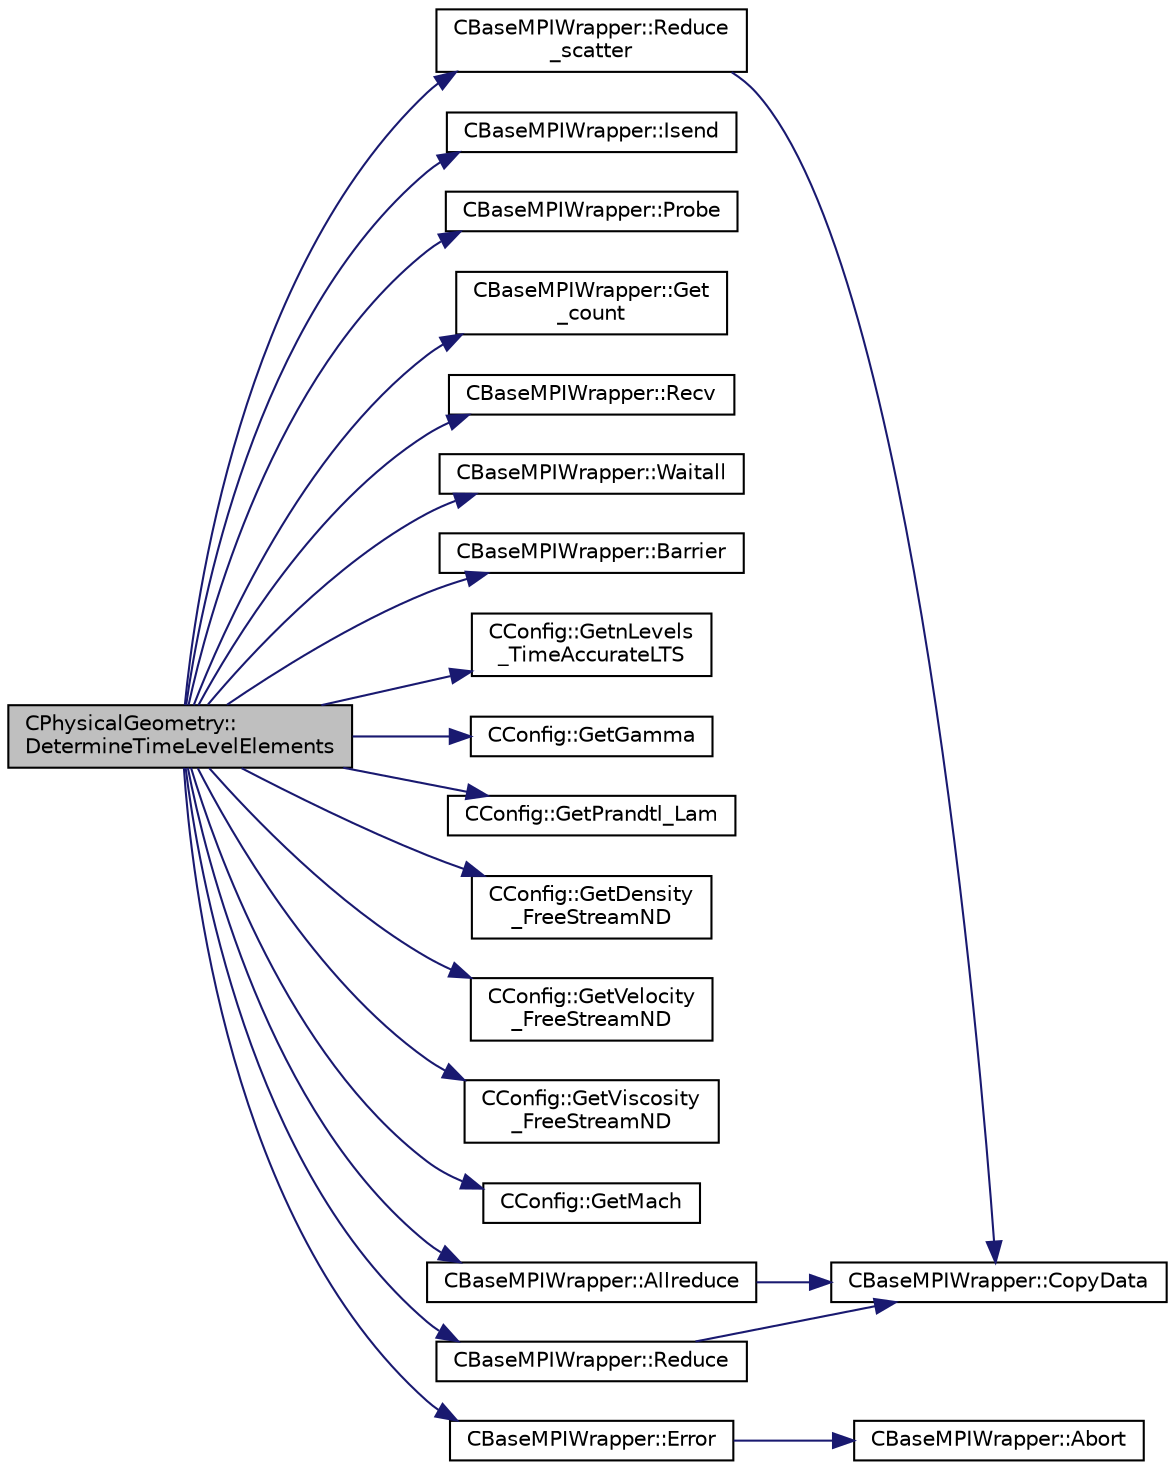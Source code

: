 digraph "CPhysicalGeometry::DetermineTimeLevelElements"
{
  edge [fontname="Helvetica",fontsize="10",labelfontname="Helvetica",labelfontsize="10"];
  node [fontname="Helvetica",fontsize="10",shape=record];
  rankdir="LR";
  Node450 [label="CPhysicalGeometry::\lDetermineTimeLevelElements",height=0.2,width=0.4,color="black", fillcolor="grey75", style="filled", fontcolor="black"];
  Node450 -> Node451 [color="midnightblue",fontsize="10",style="solid",fontname="Helvetica"];
  Node451 [label="CBaseMPIWrapper::Reduce\l_scatter",height=0.2,width=0.4,color="black", fillcolor="white", style="filled",URL="$class_c_base_m_p_i_wrapper.html#aad7f1563eb99152f7e23f462fee5c9c3"];
  Node451 -> Node452 [color="midnightblue",fontsize="10",style="solid",fontname="Helvetica"];
  Node452 [label="CBaseMPIWrapper::CopyData",height=0.2,width=0.4,color="black", fillcolor="white", style="filled",URL="$class_c_base_m_p_i_wrapper.html#a4725cc1dd65b161b483e812a538a5e36"];
  Node450 -> Node453 [color="midnightblue",fontsize="10",style="solid",fontname="Helvetica"];
  Node453 [label="CBaseMPIWrapper::Isend",height=0.2,width=0.4,color="black", fillcolor="white", style="filled",URL="$class_c_base_m_p_i_wrapper.html#a43a415ec11a029ade218eaf8c807a817"];
  Node450 -> Node454 [color="midnightblue",fontsize="10",style="solid",fontname="Helvetica"];
  Node454 [label="CBaseMPIWrapper::Probe",height=0.2,width=0.4,color="black", fillcolor="white", style="filled",URL="$class_c_base_m_p_i_wrapper.html#a18215cfe692fc1e82232e155504c1711"];
  Node450 -> Node455 [color="midnightblue",fontsize="10",style="solid",fontname="Helvetica"];
  Node455 [label="CBaseMPIWrapper::Get\l_count",height=0.2,width=0.4,color="black", fillcolor="white", style="filled",URL="$class_c_base_m_p_i_wrapper.html#a2b80feee34755a59d180ab64eb2d712b"];
  Node450 -> Node456 [color="midnightblue",fontsize="10",style="solid",fontname="Helvetica"];
  Node456 [label="CBaseMPIWrapper::Recv",height=0.2,width=0.4,color="black", fillcolor="white", style="filled",URL="$class_c_base_m_p_i_wrapper.html#a2a0cf206352327fc745b3848b8c6d130"];
  Node450 -> Node457 [color="midnightblue",fontsize="10",style="solid",fontname="Helvetica"];
  Node457 [label="CBaseMPIWrapper::Waitall",height=0.2,width=0.4,color="black", fillcolor="white", style="filled",URL="$class_c_base_m_p_i_wrapper.html#a7a83091a6fcdc392a11be74734362eaa"];
  Node450 -> Node458 [color="midnightblue",fontsize="10",style="solid",fontname="Helvetica"];
  Node458 [label="CBaseMPIWrapper::Barrier",height=0.2,width=0.4,color="black", fillcolor="white", style="filled",URL="$class_c_base_m_p_i_wrapper.html#a07f24df31c87ac960540ce8ac2b407d2"];
  Node450 -> Node459 [color="midnightblue",fontsize="10",style="solid",fontname="Helvetica"];
  Node459 [label="CConfig::GetnLevels\l_TimeAccurateLTS",height=0.2,width=0.4,color="black", fillcolor="white", style="filled",URL="$class_c_config.html#a957e791919e7c6947131c06aedc7ff8d",tooltip="Get the number of time levels for time accurate local time stepping. "];
  Node450 -> Node460 [color="midnightblue",fontsize="10",style="solid",fontname="Helvetica"];
  Node460 [label="CConfig::GetGamma",height=0.2,width=0.4,color="black", fillcolor="white", style="filled",URL="$class_c_config.html#a5f01bbbd9c331ecea38eebbe9cc9cd4e",tooltip="Get the value of the Gamma of fluid (ratio of specific heats). "];
  Node450 -> Node461 [color="midnightblue",fontsize="10",style="solid",fontname="Helvetica"];
  Node461 [label="CConfig::GetPrandtl_Lam",height=0.2,width=0.4,color="black", fillcolor="white", style="filled",URL="$class_c_config.html#a619cb1400d6c944e83ad0ffe82deb021",tooltip="Get the value of the laminar Prandtl number. "];
  Node450 -> Node462 [color="midnightblue",fontsize="10",style="solid",fontname="Helvetica"];
  Node462 [label="CConfig::GetDensity\l_FreeStreamND",height=0.2,width=0.4,color="black", fillcolor="white", style="filled",URL="$class_c_config.html#acc0e8477d26aab6003845d62cb43b0fa",tooltip="Get the value of the non-dimensionalized freestream density. "];
  Node450 -> Node463 [color="midnightblue",fontsize="10",style="solid",fontname="Helvetica"];
  Node463 [label="CConfig::GetVelocity\l_FreeStreamND",height=0.2,width=0.4,color="black", fillcolor="white", style="filled",URL="$class_c_config.html#a13840ca712bf87d32d18917d0c39cfae",tooltip="Get the vector of the non-dimensionalized freestream velocity. "];
  Node450 -> Node464 [color="midnightblue",fontsize="10",style="solid",fontname="Helvetica"];
  Node464 [label="CConfig::GetViscosity\l_FreeStreamND",height=0.2,width=0.4,color="black", fillcolor="white", style="filled",URL="$class_c_config.html#a2ede918fd25217170b85049ddf07408b",tooltip="Get the value of the non-dimensionalized freestream viscosity. "];
  Node450 -> Node465 [color="midnightblue",fontsize="10",style="solid",fontname="Helvetica"];
  Node465 [label="CConfig::GetMach",height=0.2,width=0.4,color="black", fillcolor="white", style="filled",URL="$class_c_config.html#a624138f0bb5ee7494459b8e25c5d6287",tooltip="Get the value of the Mach number (velocity divided by speed of sound). "];
  Node450 -> Node466 [color="midnightblue",fontsize="10",style="solid",fontname="Helvetica"];
  Node466 [label="CBaseMPIWrapper::Allreduce",height=0.2,width=0.4,color="black", fillcolor="white", style="filled",URL="$class_c_base_m_p_i_wrapper.html#a637b6fd917a8ca91ce748ba88e0d66b6"];
  Node466 -> Node452 [color="midnightblue",fontsize="10",style="solid",fontname="Helvetica"];
  Node450 -> Node467 [color="midnightblue",fontsize="10",style="solid",fontname="Helvetica"];
  Node467 [label="CBaseMPIWrapper::Error",height=0.2,width=0.4,color="black", fillcolor="white", style="filled",URL="$class_c_base_m_p_i_wrapper.html#a04457c47629bda56704e6a8804833eeb"];
  Node467 -> Node468 [color="midnightblue",fontsize="10",style="solid",fontname="Helvetica"];
  Node468 [label="CBaseMPIWrapper::Abort",height=0.2,width=0.4,color="black", fillcolor="white", style="filled",URL="$class_c_base_m_p_i_wrapper.html#a21ef5681e2acb532d345e9bab173ef07"];
  Node450 -> Node469 [color="midnightblue",fontsize="10",style="solid",fontname="Helvetica"];
  Node469 [label="CBaseMPIWrapper::Reduce",height=0.2,width=0.4,color="black", fillcolor="white", style="filled",URL="$class_c_base_m_p_i_wrapper.html#a860dfcee07be04be175e06d342e0fc68"];
  Node469 -> Node452 [color="midnightblue",fontsize="10",style="solid",fontname="Helvetica"];
}

